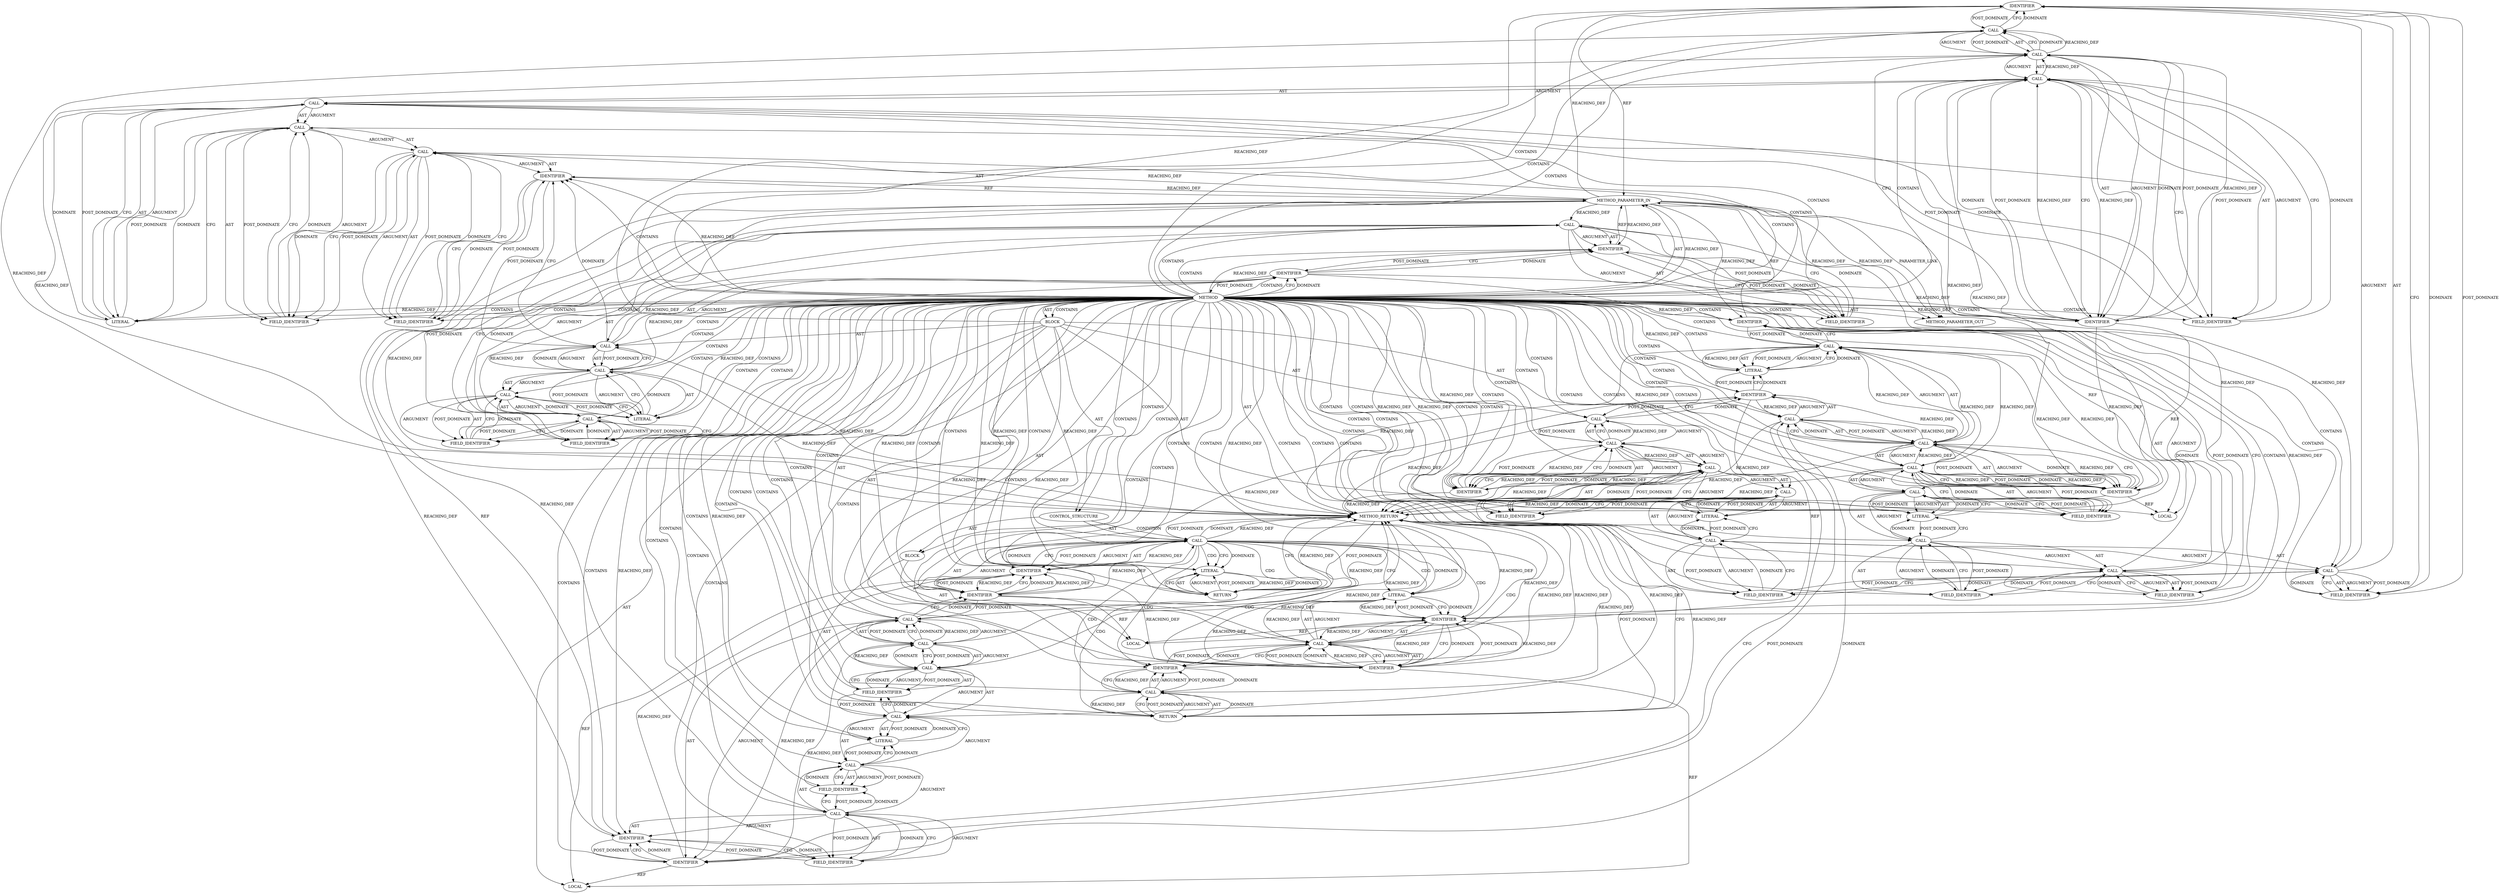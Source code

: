 digraph {
  2004 [label=IDENTIFIER ORDER=1 ARGUMENT_INDEX=1 CODE="con" COLUMN_NUMBER=10 LINE_NUMBER=632 TYPE_FULL_NAME="ceph_connection*" NAME="con"]
  2038 [label=CALL ORDER=1 ARGUMENT_INDEX=-1 CODE="crc != expected_crc" COLUMN_NUMBER=6 METHOD_FULL_NAME="<operator>.notEquals" LINE_NUMBER=636 TYPE_FULL_NAME="<empty>" DISPATCH_TYPE="STATIC_DISPATCH" SIGNATURE="" NAME="<operator>.notEquals"]
  2043 [label=LITERAL ORDER=1 ARGUMENT_INDEX=1 CODE="\"bad control crc, calculated %u, expected %u\\n\"" COLUMN_NUMBER=10 LINE_NUMBER=637 TYPE_FULL_NAME="char"]
  1971 [label=BLOCK ORDER=2 ARGUMENT_INDEX=-1 CODE="{
	int ctrl_len = con->v2.in_desc.fd_lens[0];
	u32 crc, expected_crc;

	WARN_ON(con->v2.in_kvecs[0].iov_len != ctrl_len);
	WARN_ON(con->v2.in_kvecs[1].iov_len != CEPH_CRC_LEN);

	crc = crc32c(-1, con->v2.in_kvecs[0].iov_base, ctrl_len);
	expected_crc = get_unaligned_le32(con->v2.in_kvecs[1].iov_base);
	if (crc != expected_crc) {
		pr_err(\"bad control crc, calculated %u, expected %u\\n\",
		       crc, expected_crc);
		return -EBADMSG;
	}

	return 0;
}" COLUMN_NUMBER=1 LINE_NUMBER=627 TYPE_FULL_NAME="void"]
  1989 [label=CALL ORDER=1 ARGUMENT_INDEX=1 CODE="con->v2.in_kvecs[0]" COLUMN_NUMBER=10 METHOD_FULL_NAME="<operator>.indirectIndexAccess" LINE_NUMBER=631 TYPE_FULL_NAME="<empty>" DISPATCH_TYPE="STATIC_DISPATCH" SIGNATURE="" NAME="<operator>.indirectIndexAccess"]
  2022 [label=LITERAL ORDER=2 ARGUMENT_INDEX=2 CODE="0" COLUMN_NUMBER=36 LINE_NUMBER=634 TYPE_FULL_NAME="int"]
  2014 [label=LITERAL ORDER=1 ARGUMENT_INDEX=1 CODE="1" COLUMN_NUMBER=16 LINE_NUMBER=634 TYPE_FULL_NAME="int"]
  2036 [label=FIELD_IDENTIFIER ORDER=2 ARGUMENT_INDEX=2 CODE="iov_base" COLUMN_NUMBER=36 LINE_NUMBER=635 CANONICAL_NAME="iov_base"]
  2007 [label=LITERAL ORDER=2 ARGUMENT_INDEX=2 CODE="1" COLUMN_NUMBER=27 LINE_NUMBER=632 TYPE_FULL_NAME="int"]
  1999 [label=CALL ORDER=1 ARGUMENT_INDEX=1 CODE="con->v2.in_kvecs[1].iov_len != CEPH_CRC_LEN" COLUMN_NUMBER=10 METHOD_FULL_NAME="<operator>.notEquals" LINE_NUMBER=632 TYPE_FULL_NAME="<empty>" DISPATCH_TYPE="STATIC_DISPATCH" SIGNATURE="" NAME="<operator>.notEquals"]
  2027 [label=CALL ORDER=2 ARGUMENT_INDEX=2 CODE="get_unaligned_le32(con->v2.in_kvecs[1].iov_base)" COLUMN_NUMBER=17 METHOD_FULL_NAME="get_unaligned_le32" LINE_NUMBER=635 TYPE_FULL_NAME="<empty>" DISPATCH_TYPE="STATIC_DISPATCH" SIGNATURE="" NAME="get_unaligned_le32"]
  2012 [label=CALL ORDER=2 ARGUMENT_INDEX=2 CODE="crc32c(-1, con->v2.in_kvecs[0].iov_base, ctrl_len)" COLUMN_NUMBER=8 METHOD_FULL_NAME="crc32c" LINE_NUMBER=634 TYPE_FULL_NAME="<empty>" DISPATCH_TYPE="STATIC_DISPATCH" SIGNATURE="" NAME="crc32c"]
  1969 [label=METHOD COLUMN_NUMBER=1 LINE_NUMBER=626 COLUMN_NUMBER_END=1 IS_EXTERNAL=false SIGNATURE="int verify_control_crc (ceph_connection*)" NAME="verify_control_crc" AST_PARENT_TYPE="TYPE_DECL" AST_PARENT_FULL_NAME="file_code_old-a282a2f-decode_preamble-525.c:<global>" ORDER=42 CODE="static int verify_control_crc(struct ceph_connection *con)
{
	int ctrl_len = con->v2.in_desc.fd_lens[0];
	u32 crc, expected_crc;

	WARN_ON(con->v2.in_kvecs[0].iov_len != ctrl_len);
	WARN_ON(con->v2.in_kvecs[1].iov_len != CEPH_CRC_LEN);

	crc = crc32c(-1, con->v2.in_kvecs[0].iov_base, ctrl_len);
	expected_crc = get_unaligned_le32(con->v2.in_kvecs[1].iov_base);
	if (crc != expected_crc) {
		pr_err(\"bad control crc, calculated %u, expected %u\\n\",
		       crc, expected_crc);
		return -EBADMSG;
	}

	return 0;
}" FULL_NAME="verify_control_crc" LINE_NUMBER_END=643 FILENAME="file_code_old-a282a2f-decode_preamble-525.c"]
  1991 [label=CALL ORDER=1 ARGUMENT_INDEX=1 CODE="con->v2" COLUMN_NUMBER=10 METHOD_FULL_NAME="<operator>.indirectFieldAccess" LINE_NUMBER=631 TYPE_FULL_NAME="<empty>" DISPATCH_TYPE="STATIC_DISPATCH" SIGNATURE="" NAME="<operator>.indirectFieldAccess"]
  2021 [label=FIELD_IDENTIFIER ORDER=2 ARGUMENT_INDEX=2 CODE="in_kvecs" COLUMN_NUMBER=19 LINE_NUMBER=634 CANONICAL_NAME="in_kvecs"]
  2011 [label=IDENTIFIER ORDER=1 ARGUMENT_INDEX=1 CODE="crc" COLUMN_NUMBER=2 LINE_NUMBER=634 TYPE_FULL_NAME="u32" NAME="crc"]
  1986 [label=CALL ORDER=5 ARGUMENT_INDEX=-1 CODE="WARN_ON(con->v2.in_kvecs[0].iov_len != ctrl_len)" COLUMN_NUMBER=2 METHOD_FULL_NAME="WARN_ON" LINE_NUMBER=631 TYPE_FULL_NAME="<empty>" DISPATCH_TYPE="STATIC_DISPATCH" SIGNATURE="" NAME="WARN_ON"]
  1978 [label=CALL ORDER=1 ARGUMENT_INDEX=1 CODE="con->v2" COLUMN_NUMBER=17 METHOD_FULL_NAME="<operator>.indirectFieldAccess" LINE_NUMBER=628 TYPE_FULL_NAME="<empty>" DISPATCH_TYPE="STATIC_DISPATCH" SIGNATURE="" NAME="<operator>.indirectFieldAccess"]
  1974 [label=IDENTIFIER ORDER=1 ARGUMENT_INDEX=1 CODE="ctrl_len" COLUMN_NUMBER=6 LINE_NUMBER=628 TYPE_FULL_NAME="int" NAME="ctrl_len"]
  2024 [label=IDENTIFIER ORDER=3 ARGUMENT_INDEX=3 CODE="ctrl_len" COLUMN_NUMBER=49 LINE_NUMBER=634 TYPE_FULL_NAME="int" NAME="ctrl_len"]
  2051 [label=METHOD_RETURN ORDER=3 CODE="RET" COLUMN_NUMBER=1 LINE_NUMBER=626 TYPE_FULL_NAME="int" EVALUATION_STRATEGY="BY_VALUE"]
  2039 [label=IDENTIFIER ORDER=1 ARGUMENT_INDEX=1 CODE="crc" COLUMN_NUMBER=6 LINE_NUMBER=636 TYPE_FULL_NAME="u32" NAME="crc"]
  1977 [label=CALL ORDER=1 ARGUMENT_INDEX=1 CODE="con->v2.in_desc" COLUMN_NUMBER=17 METHOD_FULL_NAME="<operator>.fieldAccess" LINE_NUMBER=628 TYPE_FULL_NAME="<empty>" DISPATCH_TYPE="STATIC_DISPATCH" SIGNATURE="" NAME="<operator>.fieldAccess"]
  1997 [label=IDENTIFIER ORDER=2 ARGUMENT_INDEX=2 CODE="ctrl_len" COLUMN_NUMBER=41 LINE_NUMBER=631 TYPE_FULL_NAME="int" NAME="ctrl_len"]
  2006 [label=FIELD_IDENTIFIER ORDER=2 ARGUMENT_INDEX=2 CODE="in_kvecs" COLUMN_NUMBER=10 LINE_NUMBER=632 CANONICAL_NAME="in_kvecs"]
  2044 [label=IDENTIFIER ORDER=2 ARGUMENT_INDEX=2 CODE="crc" COLUMN_NUMBER=10 LINE_NUMBER=638 TYPE_FULL_NAME="u32" NAME="crc"]
  2013 [label=CALL ORDER=1 ARGUMENT_INDEX=1 CODE="-1" COLUMN_NUMBER=15 METHOD_FULL_NAME="<operator>.minus" LINE_NUMBER=634 TYPE_FULL_NAME="<empty>" DISPATCH_TYPE="STATIC_DISPATCH" SIGNATURE="" NAME="<operator>.minus"]
  1975 [label=CALL ORDER=2 ARGUMENT_INDEX=2 CODE="con->v2.in_desc.fd_lens[0]" COLUMN_NUMBER=17 METHOD_FULL_NAME="<operator>.indirectIndexAccess" LINE_NUMBER=628 TYPE_FULL_NAME="<empty>" DISPATCH_TYPE="STATIC_DISPATCH" SIGNATURE="" NAME="<operator>.indirectIndexAccess"]
  2029 [label=CALL ORDER=1 ARGUMENT_INDEX=1 CODE="con->v2.in_kvecs[1]" COLUMN_NUMBER=36 METHOD_FULL_NAME="<operator>.indirectIndexAccess" LINE_NUMBER=635 TYPE_FULL_NAME="<empty>" DISPATCH_TYPE="STATIC_DISPATCH" SIGNATURE="" NAME="<operator>.indirectIndexAccess"]
  2050 [label=LITERAL ORDER=1 ARGUMENT_INDEX=-1 CODE="0" COLUMN_NUMBER=9 LINE_NUMBER=642 TYPE_FULL_NAME="int"]
  1988 [label=CALL ORDER=1 ARGUMENT_INDEX=1 CODE="con->v2.in_kvecs[0].iov_len" COLUMN_NUMBER=10 METHOD_FULL_NAME="<operator>.fieldAccess" LINE_NUMBER=631 TYPE_FULL_NAME="<empty>" DISPATCH_TYPE="STATIC_DISPATCH" SIGNATURE="" NAME="<operator>.fieldAccess"]
  1987 [label=CALL ORDER=1 ARGUMENT_INDEX=1 CODE="con->v2.in_kvecs[0].iov_len != ctrl_len" COLUMN_NUMBER=10 METHOD_FULL_NAME="<operator>.notEquals" LINE_NUMBER=631 TYPE_FULL_NAME="<empty>" DISPATCH_TYPE="STATIC_DISPATCH" SIGNATURE="" NAME="<operator>.notEquals"]
  1970 [label=METHOD_PARAMETER_IN ORDER=1 CODE="struct ceph_connection *con" IS_VARIADIC=false COLUMN_NUMBER=31 LINE_NUMBER=626 TYPE_FULL_NAME="ceph_connection*" EVALUATION_STRATEGY="BY_VALUE" INDEX=1 NAME="con"]
  1985 [label=LOCAL ORDER=4 CODE="u32 expected_crc" COLUMN_NUMBER=11 LINE_NUMBER=629 TYPE_FULL_NAME="u32" NAME="expected_crc"]
  2015 [label=CALL ORDER=2 ARGUMENT_INDEX=2 CODE="con->v2.in_kvecs[0].iov_base" COLUMN_NUMBER=19 METHOD_FULL_NAME="<operator>.fieldAccess" LINE_NUMBER=634 TYPE_FULL_NAME="<empty>" DISPATCH_TYPE="STATIC_DISPATCH" SIGNATURE="" NAME="<operator>.fieldAccess"]
  1972 [label=LOCAL ORDER=1 CODE="int ctrl_len" COLUMN_NUMBER=6 LINE_NUMBER=628 TYPE_FULL_NAME="int" NAME="ctrl_len"]
  1990 [label=CALL ORDER=1 ARGUMENT_INDEX=1 CODE="con->v2.in_kvecs" COLUMN_NUMBER=10 METHOD_FULL_NAME="<operator>.fieldAccess" LINE_NUMBER=631 TYPE_FULL_NAME="<empty>" DISPATCH_TYPE="STATIC_DISPATCH" SIGNATURE="" NAME="<operator>.fieldAccess"]
  2032 [label=IDENTIFIER ORDER=1 ARGUMENT_INDEX=1 CODE="con" COLUMN_NUMBER=36 LINE_NUMBER=635 TYPE_FULL_NAME="ceph_connection*" NAME="con"]
  2033 [label=FIELD_IDENTIFIER ORDER=2 ARGUMENT_INDEX=2 CODE="v2" COLUMN_NUMBER=36 LINE_NUMBER=635 CANONICAL_NAME="v2"]
  1996 [label=FIELD_IDENTIFIER ORDER=2 ARGUMENT_INDEX=2 CODE="iov_len" COLUMN_NUMBER=10 LINE_NUMBER=631 CANONICAL_NAME="iov_len"]
  2023 [label=FIELD_IDENTIFIER ORDER=2 ARGUMENT_INDEX=2 CODE="iov_base" COLUMN_NUMBER=19 LINE_NUMBER=634 CANONICAL_NAME="iov_base"]
  1983 [label=LITERAL ORDER=2 ARGUMENT_INDEX=2 CODE="0" COLUMN_NUMBER=41 LINE_NUMBER=628 TYPE_FULL_NAME="int"]
  1979 [label=IDENTIFIER ORDER=1 ARGUMENT_INDEX=1 CODE="con" COLUMN_NUMBER=17 LINE_NUMBER=628 TYPE_FULL_NAME="ceph_connection*" NAME="con"]
  2030 [label=CALL ORDER=1 ARGUMENT_INDEX=1 CODE="con->v2.in_kvecs" COLUMN_NUMBER=36 METHOD_FULL_NAME="<operator>.fieldAccess" LINE_NUMBER=635 TYPE_FULL_NAME="<empty>" DISPATCH_TYPE="STATIC_DISPATCH" SIGNATURE="" NAME="<operator>.fieldAccess"]
  13065 [label=METHOD_PARAMETER_OUT ORDER=1 CODE="struct ceph_connection *con" IS_VARIADIC=false COLUMN_NUMBER=31 LINE_NUMBER=626 TYPE_FULL_NAME="ceph_connection*" EVALUATION_STRATEGY="BY_VALUE" INDEX=1 NAME="con"]
  2025 [label=CALL ORDER=8 ARGUMENT_INDEX=-1 CODE="expected_crc = get_unaligned_le32(con->v2.in_kvecs[1].iov_base)" COLUMN_NUMBER=2 METHOD_FULL_NAME="<operator>.assignment" LINE_NUMBER=635 TYPE_FULL_NAME="<empty>" DISPATCH_TYPE="STATIC_DISPATCH" SIGNATURE="" NAME="<operator>.assignment"]
  1982 [label=FIELD_IDENTIFIER ORDER=2 ARGUMENT_INDEX=2 CODE="fd_lens" COLUMN_NUMBER=17 LINE_NUMBER=628 CANONICAL_NAME="fd_lens"]
  1980 [label=FIELD_IDENTIFIER ORDER=2 ARGUMENT_INDEX=2 CODE="v2" COLUMN_NUMBER=17 LINE_NUMBER=628 CANONICAL_NAME="v2"]
  1998 [label=CALL ORDER=6 ARGUMENT_INDEX=-1 CODE="WARN_ON(con->v2.in_kvecs[1].iov_len != CEPH_CRC_LEN)" COLUMN_NUMBER=2 METHOD_FULL_NAME="WARN_ON" LINE_NUMBER=632 TYPE_FULL_NAME="<empty>" DISPATCH_TYPE="STATIC_DISPATCH" SIGNATURE="" NAME="WARN_ON"]
  1992 [label=IDENTIFIER ORDER=1 ARGUMENT_INDEX=1 CODE="con" COLUMN_NUMBER=10 LINE_NUMBER=631 TYPE_FULL_NAME="ceph_connection*" NAME="con"]
  2016 [label=CALL ORDER=1 ARGUMENT_INDEX=1 CODE="con->v2.in_kvecs[0]" COLUMN_NUMBER=19 METHOD_FULL_NAME="<operator>.indirectIndexAccess" LINE_NUMBER=634 TYPE_FULL_NAME="<empty>" DISPATCH_TYPE="STATIC_DISPATCH" SIGNATURE="" NAME="<operator>.indirectIndexAccess"]
  2047 [label=CALL ORDER=1 ARGUMENT_INDEX=-1 CODE="-EBADMSG" COLUMN_NUMBER=10 METHOD_FULL_NAME="<operator>.minus" LINE_NUMBER=639 TYPE_FULL_NAME="<empty>" DISPATCH_TYPE="STATIC_DISPATCH" SIGNATURE="" NAME="<operator>.minus"]
  1984 [label=LOCAL ORDER=3 CODE="u32 crc" COLUMN_NUMBER=6 LINE_NUMBER=629 TYPE_FULL_NAME="u32" NAME="crc"]
  2002 [label=CALL ORDER=1 ARGUMENT_INDEX=1 CODE="con->v2.in_kvecs" COLUMN_NUMBER=10 METHOD_FULL_NAME="<operator>.fieldAccess" LINE_NUMBER=632 TYPE_FULL_NAME="<empty>" DISPATCH_TYPE="STATIC_DISPATCH" SIGNATURE="" NAME="<operator>.fieldAccess"]
  2046 [label=RETURN ORDER=2 ARGUMENT_INDEX=-1 CODE="return -EBADMSG;" COLUMN_NUMBER=3 LINE_NUMBER=639]
  2048 [label=IDENTIFIER ORDER=1 ARGUMENT_INDEX=1 CODE="EBADMSG" COLUMN_NUMBER=11 LINE_NUMBER=639 TYPE_FULL_NAME="ANY" NAME="EBADMSG"]
  2045 [label=IDENTIFIER ORDER=3 ARGUMENT_INDEX=3 CODE="expected_crc" COLUMN_NUMBER=15 LINE_NUMBER=638 TYPE_FULL_NAME="u32" NAME="expected_crc"]
  2020 [label=FIELD_IDENTIFIER ORDER=2 ARGUMENT_INDEX=2 CODE="v2" COLUMN_NUMBER=19 LINE_NUMBER=634 CANONICAL_NAME="v2"]
  1976 [label=CALL ORDER=1 ARGUMENT_INDEX=1 CODE="con->v2.in_desc.fd_lens" COLUMN_NUMBER=17 METHOD_FULL_NAME="<operator>.fieldAccess" LINE_NUMBER=628 TYPE_FULL_NAME="<empty>" DISPATCH_TYPE="STATIC_DISPATCH" SIGNATURE="" NAME="<operator>.fieldAccess"]
  2035 [label=LITERAL ORDER=2 ARGUMENT_INDEX=2 CODE="1" COLUMN_NUMBER=53 LINE_NUMBER=635 TYPE_FULL_NAME="int"]
  2008 [label=FIELD_IDENTIFIER ORDER=2 ARGUMENT_INDEX=2 CODE="iov_len" COLUMN_NUMBER=10 LINE_NUMBER=632 CANONICAL_NAME="iov_len"]
  2026 [label=IDENTIFIER ORDER=1 ARGUMENT_INDEX=1 CODE="expected_crc" COLUMN_NUMBER=2 LINE_NUMBER=635 TYPE_FULL_NAME="u32" NAME="expected_crc"]
  2018 [label=CALL ORDER=1 ARGUMENT_INDEX=1 CODE="con->v2" COLUMN_NUMBER=19 METHOD_FULL_NAME="<operator>.indirectFieldAccess" LINE_NUMBER=634 TYPE_FULL_NAME="<empty>" DISPATCH_TYPE="STATIC_DISPATCH" SIGNATURE="" NAME="<operator>.indirectFieldAccess"]
  2031 [label=CALL ORDER=1 ARGUMENT_INDEX=1 CODE="con->v2" COLUMN_NUMBER=36 METHOD_FULL_NAME="<operator>.indirectFieldAccess" LINE_NUMBER=635 TYPE_FULL_NAME="<empty>" DISPATCH_TYPE="STATIC_DISPATCH" SIGNATURE="" NAME="<operator>.indirectFieldAccess"]
  1981 [label=FIELD_IDENTIFIER ORDER=2 ARGUMENT_INDEX=2 CODE="in_desc" COLUMN_NUMBER=17 LINE_NUMBER=628 CANONICAL_NAME="in_desc"]
  2037 [label=CONTROL_STRUCTURE CONTROL_STRUCTURE_TYPE="IF" ORDER=9 PARSER_TYPE_NAME="CASTIfStatement" ARGUMENT_INDEX=-1 CODE="if (crc != expected_crc)" COLUMN_NUMBER=2 LINE_NUMBER=636]
  2034 [label=FIELD_IDENTIFIER ORDER=2 ARGUMENT_INDEX=2 CODE="in_kvecs" COLUMN_NUMBER=36 LINE_NUMBER=635 CANONICAL_NAME="in_kvecs"]
  1994 [label=FIELD_IDENTIFIER ORDER=2 ARGUMENT_INDEX=2 CODE="in_kvecs" COLUMN_NUMBER=10 LINE_NUMBER=631 CANONICAL_NAME="in_kvecs"]
  1995 [label=LITERAL ORDER=2 ARGUMENT_INDEX=2 CODE="0" COLUMN_NUMBER=27 LINE_NUMBER=631 TYPE_FULL_NAME="int"]
  2009 [label=IDENTIFIER ORDER=2 ARGUMENT_INDEX=2 CODE="CEPH_CRC_LEN" COLUMN_NUMBER=41 LINE_NUMBER=632 TYPE_FULL_NAME="ANY" NAME="CEPH_CRC_LEN"]
  2049 [label=RETURN ORDER=10 ARGUMENT_INDEX=-1 CODE="return 0;" COLUMN_NUMBER=2 LINE_NUMBER=642]
  2017 [label=CALL ORDER=1 ARGUMENT_INDEX=1 CODE="con->v2.in_kvecs" COLUMN_NUMBER=19 METHOD_FULL_NAME="<operator>.fieldAccess" LINE_NUMBER=634 TYPE_FULL_NAME="<empty>" DISPATCH_TYPE="STATIC_DISPATCH" SIGNATURE="" NAME="<operator>.fieldAccess"]
  2003 [label=CALL ORDER=1 ARGUMENT_INDEX=1 CODE="con->v2" COLUMN_NUMBER=10 METHOD_FULL_NAME="<operator>.indirectFieldAccess" LINE_NUMBER=632 TYPE_FULL_NAME="<empty>" DISPATCH_TYPE="STATIC_DISPATCH" SIGNATURE="" NAME="<operator>.indirectFieldAccess"]
  2042 [label=CALL ORDER=1 ARGUMENT_INDEX=-1 CODE="pr_err(\"bad control crc, calculated %u, expected %u\\n\",
		       crc, expected_crc)" COLUMN_NUMBER=3 METHOD_FULL_NAME="pr_err" LINE_NUMBER=637 TYPE_FULL_NAME="<empty>" DISPATCH_TYPE="STATIC_DISPATCH" SIGNATURE="" NAME="pr_err"]
  2005 [label=FIELD_IDENTIFIER ORDER=2 ARGUMENT_INDEX=2 CODE="v2" COLUMN_NUMBER=10 LINE_NUMBER=632 CANONICAL_NAME="v2"]
  2019 [label=IDENTIFIER ORDER=1 ARGUMENT_INDEX=1 CODE="con" COLUMN_NUMBER=19 LINE_NUMBER=634 TYPE_FULL_NAME="ceph_connection*" NAME="con"]
  2040 [label=IDENTIFIER ORDER=2 ARGUMENT_INDEX=2 CODE="expected_crc" COLUMN_NUMBER=13 LINE_NUMBER=636 TYPE_FULL_NAME="u32" NAME="expected_crc"]
  2000 [label=CALL ORDER=1 ARGUMENT_INDEX=1 CODE="con->v2.in_kvecs[1].iov_len" COLUMN_NUMBER=10 METHOD_FULL_NAME="<operator>.fieldAccess" LINE_NUMBER=632 TYPE_FULL_NAME="<empty>" DISPATCH_TYPE="STATIC_DISPATCH" SIGNATURE="" NAME="<operator>.fieldAccess"]
  1973 [label=CALL ORDER=2 ARGUMENT_INDEX=-1 CODE="ctrl_len = con->v2.in_desc.fd_lens[0]" COLUMN_NUMBER=6 METHOD_FULL_NAME="<operator>.assignment" LINE_NUMBER=628 TYPE_FULL_NAME="<empty>" DISPATCH_TYPE="STATIC_DISPATCH" SIGNATURE="" NAME="<operator>.assignment"]
  2010 [label=CALL ORDER=7 ARGUMENT_INDEX=-1 CODE="crc = crc32c(-1, con->v2.in_kvecs[0].iov_base, ctrl_len)" COLUMN_NUMBER=2 METHOD_FULL_NAME="<operator>.assignment" LINE_NUMBER=634 TYPE_FULL_NAME="<empty>" DISPATCH_TYPE="STATIC_DISPATCH" SIGNATURE="" NAME="<operator>.assignment"]
  2001 [label=CALL ORDER=1 ARGUMENT_INDEX=1 CODE="con->v2.in_kvecs[1]" COLUMN_NUMBER=10 METHOD_FULL_NAME="<operator>.indirectIndexAccess" LINE_NUMBER=632 TYPE_FULL_NAME="<empty>" DISPATCH_TYPE="STATIC_DISPATCH" SIGNATURE="" NAME="<operator>.indirectIndexAccess"]
  2041 [label=BLOCK ORDER=2 ARGUMENT_INDEX=-1 CODE="{
		pr_err(\"bad control crc, calculated %u, expected %u\\n\",
		       crc, expected_crc);
		return -EBADMSG;
	}" COLUMN_NUMBER=27 LINE_NUMBER=636 TYPE_FULL_NAME="void"]
  2028 [label=CALL ORDER=1 ARGUMENT_INDEX=1 CODE="con->v2.in_kvecs[1].iov_base" COLUMN_NUMBER=36 METHOD_FULL_NAME="<operator>.fieldAccess" LINE_NUMBER=635 TYPE_FULL_NAME="<empty>" DISPATCH_TYPE="STATIC_DISPATCH" SIGNATURE="" NAME="<operator>.fieldAccess"]
  1993 [label=FIELD_IDENTIFIER ORDER=2 ARGUMENT_INDEX=2 CODE="v2" COLUMN_NUMBER=10 LINE_NUMBER=631 CANONICAL_NAME="v2"]
  1975 -> 1976 [label=ARGUMENT ]
  1981 -> 1977 [label=CFG ]
  2040 -> 2038 [label=REACHING_DEF VARIABLE="expected_crc"]
  2009 -> 2000 [label=REACHING_DEF VARIABLE="CEPH_CRC_LEN"]
  1986 -> 1987 [label=ARGUMENT ]
  2047 -> 2048 [label=AST ]
  2040 -> 2038 [label=DOMINATE ]
  1994 -> 1991 [label=POST_DOMINATE ]
  1969 -> 2026 [label=CONTAINS ]
  2017 -> 2022 [label=CFG ]
  1969 -> 1971 [label=CONTAINS ]
  2005 -> 2004 [label=POST_DOMINATE ]
  1990 -> 1994 [label=ARGUMENT ]
  1998 -> 2011 [label=CFG ]
  1975 -> 1983 [label=AST ]
  1973 -> 1975 [label=POST_DOMINATE ]
  1988 -> 2051 [label=REACHING_DEF VARIABLE="con->v2.in_kvecs[0].iov_len"]
  2050 -> 2049 [label=REACHING_DEF VARIABLE="0"]
  2010 -> 2051 [label=REACHING_DEF VARIABLE="crc = crc32c(-1, con->v2.in_kvecs[0].iov_base, ctrl_len)"]
  1975 -> 1973 [label=CFG ]
  2000 -> 2009 [label=CFG ]
  1969 -> 1973 [label=CONTAINS ]
  2017 -> 2021 [label=POST_DOMINATE ]
  2033 -> 2031 [label=DOMINATE ]
  2026 -> 2025 [label=REACHING_DEF VARIABLE="expected_crc"]
  1969 -> 2019 [label=REACHING_DEF VARIABLE=""]
  1969 -> 1980 [label=CONTAINS ]
  1979 -> 1980 [label=DOMINATE ]
  1969 -> 1977 [label=CONTAINS ]
  2046 -> 2051 [label=CFG ]
  2004 -> 2005 [label=CFG ]
  1969 -> 2035 [label=REACHING_DEF VARIABLE=""]
  1973 -> 1992 [label=CFG ]
  2028 -> 2036 [label=ARGUMENT ]
  2030 -> 2034 [label=AST ]
  2017 -> 2018 [label=ARGUMENT ]
  1969 -> 2040 [label=REACHING_DEF VARIABLE=""]
  2015 -> 2013 [label=REACHING_DEF VARIABLE="con->v2.in_kvecs[0].iov_base"]
  1974 -> 1979 [label=CFG ]
  1983 -> 1976 [label=POST_DOMINATE ]
  2003 -> 2005 [label=AST ]
  2048 -> 2042 [label=POST_DOMINATE ]
  2040 -> 2038 [label=CFG ]
  2042 -> 2043 [label=AST ]
  1998 -> 1999 [label=ARGUMENT ]
  2031 -> 2033 [label=ARGUMENT ]
  2042 -> 2048 [label=DOMINATE ]
  1975 -> 1983 [label=POST_DOMINATE ]
  2019 -> 2020 [label=CFG ]
  2049 -> 2050 [label=AST ]
  1997 -> 1987 [label=REACHING_DEF VARIABLE="ctrl_len"]
  2026 -> 2032 [label=CFG ]
  2043 -> 2042 [label=REACHING_DEF VARIABLE="\"bad control crc, calculated %u, expected %u\\n\""]
  1992 -> 1993 [label=DOMINATE ]
  2048 -> 2047 [label=REACHING_DEF VARIABLE="EBADMSG"]
  1989 -> 1995 [label=AST ]
  1975 -> 2051 [label=REACHING_DEF VARIABLE="con->v2.in_desc.fd_lens[0]"]
  1987 -> 1988 [label=ARGUMENT ]
  1980 -> 1978 [label=CFG ]
  2016 -> 2023 [label=CFG ]
  2027 -> 2025 [label=CFG ]
  2046 -> 2047 [label=POST_DOMINATE ]
  1977 -> 1981 [label=AST ]
  1969 -> 1991 [label=CONTAINS ]
  2028 -> 2027 [label=REACHING_DEF VARIABLE="con->v2.in_kvecs[1].iov_base"]
  1991 -> 1992 [label=ARGUMENT ]
  2035 -> 2029 [label=DOMINATE ]
  2012 -> 2010 [label=REACHING_DEF VARIABLE="crc32c(-1, con->v2.in_kvecs[0].iov_base, ctrl_len)"]
  2013 -> 2014 [label=AST ]
  1969 -> 2004 [label=REACHING_DEF VARIABLE=""]
  2008 -> 2001 [label=POST_DOMINATE ]
  2025 -> 2039 [label=CFG ]
  2001 -> 2007 [label=ARGUMENT ]
  1977 -> 1981 [label=ARGUMENT ]
  1969 -> 2042 [label=CONTAINS ]
  2045 -> 2044 [label=POST_DOMINATE ]
  1988 -> 1997 [label=DOMINATE ]
  2004 -> 1970 [label=REF ]
  2035 -> 2029 [label=CFG ]
  1978 -> 1980 [label=ARGUMENT ]
  2038 -> 2050 [label=CDG ]
  2044 -> 1984 [label=REF ]
  1988 -> 1989 [label=AST ]
  1989 -> 1990 [label=ARGUMENT ]
  1996 -> 1989 [label=POST_DOMINATE ]
  1999 -> 1998 [label=CFG ]
  1973 -> 1974 [label=AST ]
  2002 -> 2003 [label=AST ]
  2015 -> 2024 [label=CFG ]
  1997 -> 1988 [label=POST_DOMINATE ]
  1973 -> 1975 [label=ARGUMENT ]
  2045 -> 2044 [label=REACHING_DEF VARIABLE="expected_crc"]
  2005 -> 2003 [label=DOMINATE ]
  2001 -> 2007 [label=POST_DOMINATE ]
  1986 -> 1987 [label=POST_DOMINATE ]
  2006 -> 2003 [label=POST_DOMINATE ]
  2015 -> 2023 [label=AST ]
  2017 -> 2022 [label=DOMINATE ]
  1969 -> 2014 [label=CONTAINS ]
  2034 -> 2030 [label=DOMINATE ]
  1969 -> 2027 [label=CONTAINS ]
  1990 -> 1994 [label=AST ]
  2023 -> 2015 [label=CFG ]
  1991 -> 1993 [label=ARGUMENT ]
  1986 -> 1987 [label=AST ]
  2013 -> 2051 [label=REACHING_DEF VARIABLE="-1"]
  2047 -> 2046 [label=DOMINATE ]
  2048 -> 2047 [label=DOMINATE ]
  1979 -> 1980 [label=CFG ]
  2016 -> 2022 [label=POST_DOMINATE ]
  2046 -> 2047 [label=ARGUMENT ]
  1971 -> 1984 [label=AST ]
  1969 -> 2049 [label=REACHING_DEF VARIABLE=""]
  1995 -> 1990 [label=POST_DOMINATE ]
  2009 -> 2000 [label=POST_DOMINATE ]
  2011 -> 2014 [label=CFG ]
  2030 -> 2034 [label=ARGUMENT ]
  1989 -> 1990 [label=AST ]
  1969 -> 2023 [label=CONTAINS ]
  2002 -> 2007 [label=CFG ]
  2024 -> 2012 [label=DOMINATE ]
  2042 -> 2044 [label=ARGUMENT ]
  2003 -> 2006 [label=CFG ]
  2014 -> 2013 [label=CFG ]
  1969 -> 2021 [label=CONTAINS ]
  1969 -> 2020 [label=CONTAINS ]
  1969 -> 2022 [label=REACHING_DEF VARIABLE=""]
  2015 -> 2024 [label=DOMINATE ]
  2010 -> 2012 [label=ARGUMENT ]
  2045 -> 2042 [label=DOMINATE ]
  2027 -> 2051 [label=REACHING_DEF VARIABLE="get_unaligned_le32(con->v2.in_kvecs[1].iov_base)"]
  2038 -> 2039 [label=AST ]
  2004 -> 1986 [label=POST_DOMINATE ]
  2010 -> 2011 [label=ARGUMENT ]
  2035 -> 2030 [label=POST_DOMINATE ]
  2012 -> 2010 [label=CFG ]
  1969 -> 2032 [label=CONTAINS ]
  1996 -> 1988 [label=CFG ]
  2015 -> 2023 [label=ARGUMENT ]
  1982 -> 1977 [label=POST_DOMINATE ]
  2008 -> 2000 [label=DOMINATE ]
  2005 -> 2003 [label=CFG ]
  2045 -> 1985 [label=REF ]
  2030 -> 2031 [label=ARGUMENT ]
  1987 -> 2051 [label=REACHING_DEF VARIABLE="con->v2.in_kvecs[0].iov_len != ctrl_len"]
  2050 -> 2049 [label=DOMINATE ]
  2016 -> 2022 [label=ARGUMENT ]
  2012 -> 2024 [label=POST_DOMINATE ]
  2023 -> 2016 [label=POST_DOMINATE ]
  2030 -> 2035 [label=CFG ]
  1969 -> 2044 [label=CONTAINS ]
  1988 -> 1997 [label=CFG ]
  1969 -> 2049 [label=CONTAINS ]
  2001 -> 2008 [label=CFG ]
  2028 -> 2027 [label=DOMINATE ]
  2029 -> 2035 [label=ARGUMENT ]
  2017 -> 2018 [label=AST ]
  2011 -> 2010 [label=REACHING_DEF VARIABLE="crc"]
  1969 -> 1995 [label=CONTAINS ]
  1976 -> 1982 [label=AST ]
  1969 -> 2030 [label=CONTAINS ]
  2031 -> 2032 [label=AST ]
  1969 -> 1995 [label=REACHING_DEF VARIABLE=""]
  2049 -> 2050 [label=ARGUMENT ]
  2038 -> 2049 [label=CDG ]
  1999 -> 1998 [label=DOMINATE ]
  1987 -> 1997 [label=POST_DOMINATE ]
  1969 -> 2033 [label=CONTAINS ]
  1988 -> 1997 [label=REACHING_DEF VARIABLE="con->v2.in_kvecs[0].iov_len"]
  1969 -> 2036 [label=CONTAINS ]
  2010 -> 2026 [label=CFG ]
  1969 -> 1988 [label=CONTAINS ]
  1986 -> 2051 [label=REACHING_DEF VARIABLE="WARN_ON(con->v2.in_kvecs[0].iov_len != ctrl_len)"]
  1973 -> 1992 [label=DOMINATE ]
  1970 -> 13065 [label=PARAMETER_LINK ]
  1991 -> 1993 [label=AST ]
  2048 -> 2047 [label=CFG ]
  1999 -> 1998 [label=REACHING_DEF VARIABLE="con->v2.in_kvecs[1].iov_len != CEPH_CRC_LEN"]
  2009 -> 2051 [label=REACHING_DEF VARIABLE="CEPH_CRC_LEN"]
  1969 -> 1974 [label=CONTAINS ]
  1969 -> 1979 [label=CONTAINS ]
  1987 -> 1986 [label=CFG ]
  2042 -> 2051 [label=REACHING_DEF VARIABLE="pr_err(\"bad control crc, calculated %u, expected %u\\n\",
		       crc, expected_crc)"]
  1971 -> 1985 [label=AST ]
  2038 -> 2043 [label=CFG ]
  2003 -> 2006 [label=DOMINATE ]
  2012 -> 2051 [label=REACHING_DEF VARIABLE="crc32c(-1, con->v2.in_kvecs[0].iov_base, ctrl_len)"]
  1990 -> 1995 [label=DOMINATE ]
  1970 -> 2051 [label=REACHING_DEF VARIABLE="con"]
  1974 -> 1979 [label=DOMINATE ]
  1977 -> 1981 [label=POST_DOMINATE ]
  2044 -> 2045 [label=REACHING_DEF VARIABLE="crc"]
  2007 -> 2001 [label=CFG ]
  2006 -> 2002 [label=DOMINATE ]
  1975 -> 1983 [label=ARGUMENT ]
  1969 -> 2016 [label=CONTAINS ]
  1970 -> 2018 [label=REACHING_DEF VARIABLE="con"]
  2047 -> 2051 [label=REACHING_DEF VARIABLE="-EBADMSG"]
  2013 -> 2019 [label=DOMINATE ]
  2039 -> 2038 [label=REACHING_DEF VARIABLE="crc"]
  2011 -> 2039 [label=REACHING_DEF VARIABLE="crc"]
  1969 -> 2014 [label=REACHING_DEF VARIABLE=""]
  2018 -> 2021 [label=DOMINATE ]
  2033 -> 2031 [label=CFG ]
  2022 -> 2016 [label=DOMINATE ]
  1978 -> 1979 [label=ARGUMENT ]
  1970 -> 1978 [label=REACHING_DEF VARIABLE="con"]
  1969 -> 2002 [label=CONTAINS ]
  1988 -> 1996 [label=POST_DOMINATE ]
  2032 -> 2033 [label=CFG ]
  1969 -> 2011 [label=CONTAINS ]
  2021 -> 2017 [label=DOMINATE ]
  1996 -> 1988 [label=DOMINATE ]
  2002 -> 2007 [label=DOMINATE ]
  1994 -> 1990 [label=CFG ]
  2026 -> 2032 [label=DOMINATE ]
  2039 -> 1984 [label=REF ]
  2015 -> 2024 [label=REACHING_DEF VARIABLE="con->v2.in_kvecs[0].iov_base"]
  2016 -> 2023 [label=DOMINATE ]
  2027 -> 2025 [label=DOMINATE ]
  1969 -> 2051 [label=AST ]
  2044 -> 2043 [label=POST_DOMINATE ]
  2000 -> 2029 [label=REACHING_DEF VARIABLE="con->v2.in_kvecs[1].iov_len"]
  2026 -> 2010 [label=POST_DOMINATE ]
  2037 -> 2038 [label=CONDITION ]
  2044 -> 2042 [label=REACHING_DEF VARIABLE="crc"]
  2010 -> 2012 [label=AST ]
  2046 -> 2051 [label=REACHING_DEF VARIABLE="<RET>"]
  1981 -> 1978 [label=POST_DOMINATE ]
  1979 -> 1970 [label=REF ]
  1969 -> 2015 [label=CONTAINS ]
  2012 -> 2015 [label=AST ]
  2000 -> 2001 [label=ARGUMENT ]
  2000 -> 2008 [label=ARGUMENT ]
  2013 -> 2012 [label=REACHING_DEF VARIABLE="-1"]
  2032 -> 1970 [label=REF ]
  2021 -> 2017 [label=CFG ]
  2027 -> 2028 [label=POST_DOMINATE ]
  1969 -> 2013 [label=CONTAINS ]
  1969 -> 1983 [label=REACHING_DEF VARIABLE=""]
  2038 -> 2050 [label=CFG ]
  1976 -> 1982 [label=ARGUMENT ]
  1969 -> 1992 [label=CONTAINS ]
  1969 -> 2035 [label=CONTAINS ]
  1969 -> 2019 [label=CONTAINS ]
  1976 -> 1983 [label=DOMINATE ]
  2024 -> 2012 [label=REACHING_DEF VARIABLE="ctrl_len"]
  2038 -> 2051 [label=DOMINATE ]
  2015 -> 2016 [label=ARGUMENT ]
  2015 -> 2016 [label=AST ]
  2043 -> 2044 [label=CFG ]
  1999 -> 2000 [label=AST ]
  1993 -> 1992 [label=POST_DOMINATE ]
  1969 -> 1975 [label=CONTAINS ]
  2001 -> 2002 [label=AST ]
  2024 -> 2013 [label=REACHING_DEF VARIABLE="ctrl_len"]
  1999 -> 2009 [label=ARGUMENT ]
  2039 -> 2040 [label=CFG ]
  1990 -> 1991 [label=AST ]
  1969 -> 2006 [label=CONTAINS ]
  2038 -> 2051 [label=REACHING_DEF VARIABLE="crc != expected_crc"]
  1969 -> 2010 [label=CONTAINS ]
  1969 -> 1986 [label=CONTAINS ]
  2030 -> 2035 [label=DOMINATE ]
  1971 -> 2010 [label=AST ]
  2036 -> 2029 [label=POST_DOMINATE ]
  2009 -> 1999 [label=REACHING_DEF VARIABLE="CEPH_CRC_LEN"]
  2012 -> 2015 [label=ARGUMENT ]
  1969 -> 2050 [label=CONTAINS ]
  1970 -> 1992 [label=REACHING_DEF VARIABLE="con"]
  2018 -> 2020 [label=ARGUMENT ]
  2049 -> 2051 [label=CFG ]
  2042 -> 2043 [label=ARGUMENT ]
  1969 -> 1976 [label=CONTAINS ]
  1969 -> 1992 [label=REACHING_DEF VARIABLE=""]
  2002 -> 2003 [label=ARGUMENT ]
  2038 -> 2039 [label=ARGUMENT ]
  1980 -> 1979 [label=POST_DOMINATE ]
  2012 -> 2013 [label=ARGUMENT ]
  1976 -> 1977 [label=AST ]
  2000 -> 2051 [label=REACHING_DEF VARIABLE="con->v2.in_kvecs[1].iov_len"]
  1969 -> 2048 [label=REACHING_DEF VARIABLE=""]
  1969 -> 1971 [label=AST ]
  2038 -> 2045 [label=CDG ]
  2028 -> 2029 [label=ARGUMENT ]
  2047 -> 2048 [label=ARGUMENT ]
  1988 -> 1996 [label=AST ]
  2039 -> 2044 [label=REACHING_DEF VARIABLE="crc"]
  2046 -> 2047 [label=AST ]
  1971 -> 1973 [label=AST ]
  2050 -> 2049 [label=CFG ]
  2039 -> 2040 [label=DOMINATE ]
  1991 -> 1994 [label=DOMINATE ]
  2003 -> 2005 [label=ARGUMENT ]
  1975 -> 1974 [label=REACHING_DEF VARIABLE="con->v2.in_desc.fd_lens[0]"]
  1969 -> 2007 [label=REACHING_DEF VARIABLE=""]
  1995 -> 1989 [label=CFG ]
  1991 -> 1993 [label=POST_DOMINATE ]
  2029 -> 2036 [label=CFG ]
  1997 -> 1987 [label=CFG ]
  1978 -> 1980 [label=AST ]
  1997 -> 1972 [label=REF ]
  2013 -> 2019 [label=CFG ]
  1970 -> 2003 [label=REACHING_DEF VARIABLE="con"]
  1993 -> 1991 [label=DOMINATE ]
  2039 -> 2040 [label=REACHING_DEF VARIABLE="crc"]
  1974 -> 1972 [label=REF ]
  2004 -> 2005 [label=DOMINATE ]
  1978 -> 1981 [label=CFG ]
  1969 -> 2032 [label=REACHING_DEF VARIABLE=""]
  1969 -> 2003 [label=CONTAINS ]
  2045 -> 2051 [label=REACHING_DEF VARIABLE="expected_crc"]
  2029 -> 2030 [label=ARGUMENT ]
  2000 -> 2009 [label=DOMINATE ]
  1997 -> 1988 [label=REACHING_DEF VARIABLE="ctrl_len"]
  1976 -> 1977 [label=ARGUMENT ]
  1970 -> 2032 [label=REACHING_DEF VARIABLE="con"]
  2043 -> 2044 [label=DOMINATE ]
  2038 -> 2040 [label=POST_DOMINATE ]
  1969 -> 2031 [label=CONTAINS ]
  2040 -> 2039 [label=POST_DOMINATE ]
  2011 -> 2014 [label=DOMINATE ]
  2042 -> 2048 [label=CFG ]
  2013 -> 2014 [label=POST_DOMINATE ]
  1987 -> 1986 [label=DOMINATE ]
  2031 -> 2034 [label=DOMINATE ]
  1969 -> 2047 [label=CONTAINS ]
  1976 -> 1983 [label=CFG ]
  2030 -> 2034 [label=POST_DOMINATE ]
  2001 -> 2002 [label=ARGUMENT ]
  1969 -> 1970 [label=AST ]
  2025 -> 2026 [label=AST ]
  1998 -> 1999 [label=POST_DOMINATE ]
  1969 -> 2017 [label=CONTAINS ]
  1969 -> 2024 [label=REACHING_DEF VARIABLE=""]
  1978 -> 1980 [label=POST_DOMINATE ]
  2027 -> 2026 [label=REACHING_DEF VARIABLE="get_unaligned_le32(con->v2.in_kvecs[1].iov_base)"]
  2025 -> 2039 [label=DOMINATE ]
  1971 -> 1972 [label=AST ]
  2019 -> 1970 [label=REF ]
  2047 -> 2046 [label=REACHING_DEF VARIABLE="-EBADMSG"]
  2038 -> 2047 [label=CDG ]
  1993 -> 1991 [label=CFG ]
  2042 -> 2045 [label=ARGUMENT ]
  2019 -> 2020 [label=DOMINATE ]
  1990 -> 1995 [label=CFG ]
  1969 -> 2045 [label=REACHING_DEF VARIABLE=""]
  1969 -> 2012 [label=CONTAINS ]
  1969 -> 2043 [label=CONTAINS ]
  2010 -> 2026 [label=DOMINATE ]
  1976 -> 1982 [label=POST_DOMINATE ]
  1988 -> 2016 [label=REACHING_DEF VARIABLE="con->v2.in_kvecs[0].iov_len"]
  1975 -> 1973 [label=REACHING_DEF VARIABLE="con->v2.in_desc.fd_lens[0]"]
  1988 -> 1987 [label=REACHING_DEF VARIABLE="con->v2.in_kvecs[0].iov_len"]
  2041 -> 2042 [label=AST ]
  2042 -> 2044 [label=AST ]
  1969 -> 1983 [label=CONTAINS ]
  2036 -> 2028 [label=CFG ]
  2037 -> 2041 [label=AST ]
  2018 -> 2020 [label=AST ]
  2011 -> 1998 [label=POST_DOMINATE ]
  2012 -> 2011 [label=REACHING_DEF VARIABLE="crc32c(-1, con->v2.in_kvecs[0].iov_base, ctrl_len)"]
  1969 -> 1996 [label=CONTAINS ]
  1986 -> 2004 [label=CFG ]
  2038 -> 2044 [label=CDG ]
  1978 -> 1979 [label=AST ]
  1969 -> 1974 [label=CFG ]
  2027 -> 2025 [label=REACHING_DEF VARIABLE="get_unaligned_le32(con->v2.in_kvecs[1].iov_base)"]
  1998 -> 2011 [label=DOMINATE ]
  1977 -> 1982 [label=CFG ]
  2023 -> 2015 [label=DOMINATE ]
  1969 -> 2009 [label=CONTAINS ]
  1971 -> 1998 [label=AST ]
  1969 -> 2022 [label=CONTAINS ]
  1971 -> 2049 [label=AST ]
  2028 -> 2027 [label=CFG ]
  1971 -> 2025 [label=AST ]
  2028 -> 2036 [label=POST_DOMINATE ]
  2018 -> 2019 [label=AST ]
  2045 -> 2042 [label=REACHING_DEF VARIABLE="expected_crc"]
  1969 -> 2005 [label=CONTAINS ]
  2015 -> 2051 [label=REACHING_DEF VARIABLE="con->v2.in_kvecs[0].iov_base"]
  1987 -> 1988 [label=AST ]
  2014 -> 2011 [label=POST_DOMINATE ]
  1979 -> 1974 [label=POST_DOMINATE ]
  1991 -> 1994 [label=CFG ]
  1973 -> 1975 [label=AST ]
  1977 -> 1982 [label=DOMINATE ]
  1999 -> 2051 [label=REACHING_DEF VARIABLE="con->v2.in_kvecs[1].iov_len != CEPH_CRC_LEN"]
  2047 -> 2046 [label=CFG ]
  2010 -> 2011 [label=AST ]
  2001 -> 2007 [label=AST ]
  2000 -> 2008 [label=AST ]
  1975 -> 1973 [label=DOMINATE ]
  1969 -> 2007 [label=CONTAINS ]
  2010 -> 2012 [label=POST_DOMINATE ]
  2019 -> 2013 [label=POST_DOMINATE ]
  1987 -> 1997 [label=AST ]
  2012 -> 2013 [label=AST ]
  1990 -> 1991 [label=ARGUMENT ]
  2038 -> 2046 [label=CDG ]
  1969 -> 1989 [label=CONTAINS ]
  2029 -> 2035 [label=AST ]
  2032 -> 2033 [label=DOMINATE ]
  2032 -> 2026 [label=POST_DOMINATE ]
  2020 -> 2018 [label=DOMINATE ]
  2039 -> 2025 [label=POST_DOMINATE ]
  1969 -> 2009 [label=REACHING_DEF VARIABLE=""]
  1969 -> 2001 [label=CONTAINS ]
  2003 -> 2004 [label=ARGUMENT ]
  2003 -> 2004 [label=AST ]
  1969 -> 2044 [label=REACHING_DEF VARIABLE=""]
  1997 -> 1987 [label=DOMINATE ]
  1970 -> 1979 [label=REACHING_DEF VARIABLE="con"]
  1969 -> 1997 [label=REACHING_DEF VARIABLE=""]
  1969 -> 1993 [label=CONTAINS ]
  1973 -> 1974 [label=ARGUMENT ]
  2051 -> 2046 [label=POST_DOMINATE ]
  1988 -> 1989 [label=ARGUMENT ]
  1983 -> 1975 [label=DOMINATE ]
  1994 -> 1990 [label=DOMINATE ]
  2031 -> 2034 [label=CFG ]
  2037 -> 2038 [label=AST ]
  1992 -> 1993 [label=CFG ]
  2045 -> 2042 [label=CFG ]
  1969 -> 2046 [label=CONTAINS ]
  1969 -> 2043 [label=REACHING_DEF VARIABLE=""]
  2007 -> 2001 [label=DOMINATE ]
  1974 -> 1969 [label=POST_DOMINATE ]
  2030 -> 2031 [label=AST ]
  1969 -> 2039 [label=CONTAINS ]
  1982 -> 1976 [label=CFG ]
  2012 -> 2024 [label=AST ]
  1986 -> 2004 [label=DOMINATE ]
  2047 -> 2048 [label=POST_DOMINATE ]
  2014 -> 2013 [label=DOMINATE ]
  1969 -> 2048 [label=CONTAINS ]
  2028 -> 2029 [label=AST ]
  1992 -> 1973 [label=POST_DOMINATE ]
  2009 -> 1999 [label=CFG ]
  1969 -> 1979 [label=REACHING_DEF VARIABLE=""]
  1992 -> 1970 [label=REF ]
  1969 -> 2028 [label=CONTAINS ]
  2020 -> 2018 [label=CFG ]
  1969 -> 2038 [label=CONTAINS ]
  2044 -> 2045 [label=CFG ]
  2038 -> 2050 [label=DOMINATE ]
  2024 -> 1972 [label=REF ]
  2008 -> 2000 [label=CFG ]
  2038 -> 2048 [label=CDG ]
  2027 -> 2028 [label=AST ]
  2025 -> 2026 [label=ARGUMENT ]
  2038 -> 2043 [label=CDG ]
  2033 -> 2032 [label=POST_DOMINATE ]
  1969 -> 1978 [label=CONTAINS ]
  1989 -> 1996 [label=DOMINATE ]
  2040 -> 2045 [label=REACHING_DEF VARIABLE="expected_crc"]
  2017 -> 2021 [label=AST ]
  2038 -> 2042 [label=CDG ]
  2012 -> 2024 [label=ARGUMENT ]
  2021 -> 2018 [label=POST_DOMINATE ]
  2002 -> 2006 [label=AST ]
  2018 -> 2019 [label=ARGUMENT ]
  2013 -> 2014 [label=ARGUMENT ]
  1981 -> 1977 [label=DOMINATE ]
  2029 -> 2035 [label=POST_DOMINATE ]
  1970 -> 2004 [label=REACHING_DEF VARIABLE="con"]
  1978 -> 1981 [label=DOMINATE ]
  1969 -> 2025 [label=CONTAINS ]
  2018 -> 2021 [label=CFG ]
  2022 -> 2016 [label=CFG ]
  2042 -> 2045 [label=POST_DOMINATE ]
  1969 -> 2039 [label=REACHING_DEF VARIABLE=""]
  1970 -> 2031 [label=REACHING_DEF VARIABLE="con"]
  1974 -> 1973 [label=REACHING_DEF VARIABLE="ctrl_len"]
  2031 -> 2033 [label=AST ]
  1969 -> 2024 [label=CONTAINS ]
  1980 -> 1978 [label=DOMINATE ]
  2040 -> 2039 [label=REACHING_DEF VARIABLE="expected_crc"]
  1977 -> 1978 [label=ARGUMENT ]
  2017 -> 2021 [label=ARGUMENT ]
  1969 -> 2029 [label=CONTAINS ]
  2036 -> 2028 [label=DOMINATE ]
  1969 -> 2034 [label=CONTAINS ]
  2025 -> 2027 [label=ARGUMENT ]
  2044 -> 2051 [label=REACHING_DEF VARIABLE="crc"]
  2038 -> 2040 [label=ARGUMENT ]
  2034 -> 2030 [label=CFG ]
  2009 -> 1999 [label=DOMINATE ]
  2029 -> 2036 [label=DOMINATE ]
  2038 -> 2040 [label=AST ]
  2051 -> 2049 [label=POST_DOMINATE ]
  2006 -> 2002 [label=CFG ]
  2015 -> 2012 [label=REACHING_DEF VARIABLE="con->v2.in_kvecs[0].iov_base"]
  2044 -> 2045 [label=DOMINATE ]
  2020 -> 2019 [label=POST_DOMINATE ]
  1969 -> 2050 [label=REACHING_DEF VARIABLE=""]
  1969 -> 1998 [label=CONTAINS ]
  2025 -> 2027 [label=POST_DOMINATE ]
  1973 -> 2051 [label=REACHING_DEF VARIABLE="ctrl_len = con->v2.in_desc.fd_lens[0]"]
  1969 -> 1970 [label=REACHING_DEF VARIABLE=""]
  1982 -> 1976 [label=DOMINATE ]
  2013 -> 2024 [label=REACHING_DEF VARIABLE="-1"]
  2043 -> 2044 [label=REACHING_DEF VARIABLE="\"bad control crc, calculated %u, expected %u\\n\""]
  1998 -> 2051 [label=REACHING_DEF VARIABLE="WARN_ON(con->v2.in_kvecs[1].iov_len != CEPH_CRC_LEN)"]
  2024 -> 2012 [label=CFG ]
  1997 -> 2024 [label=REACHING_DEF VARIABLE="ctrl_len"]
  2014 -> 2013 [label=REACHING_DEF VARIABLE="1"]
  1969 -> 2004 [label=CONTAINS ]
  2025 -> 2051 [label=REACHING_DEF VARIABLE="expected_crc = get_unaligned_le32(con->v2.in_kvecs[1].iov_base)"]
  2028 -> 2051 [label=REACHING_DEF VARIABLE="con->v2.in_kvecs[1].iov_base"]
  2000 -> 2008 [label=POST_DOMINATE ]
  1971 -> 1986 [label=AST ]
  1969 -> 1999 [label=CONTAINS ]
  1969 -> 2018 [label=CONTAINS ]
  2026 -> 1985 [label=REF ]
  1999 -> 2009 [label=POST_DOMINATE ]
  2022 -> 2017 [label=POST_DOMINATE ]
  2002 -> 2006 [label=POST_DOMINATE ]
  2007 -> 2002 [label=POST_DOMINATE ]
  1987 -> 1986 [label=REACHING_DEF VARIABLE="con->v2.in_kvecs[0].iov_len != ctrl_len"]
  2016 -> 2017 [label=AST ]
  2003 -> 2005 [label=POST_DOMINATE ]
  2001 -> 2008 [label=DOMINATE ]
  1969 -> 1974 [label=DOMINATE ]
  1969 -> 1997 [label=CONTAINS ]
  1970 -> 2019 [label=REACHING_DEF VARIABLE="con"]
  2029 -> 2030 [label=AST ]
  1999 -> 2000 [label=ARGUMENT ]
  1975 -> 1976 [label=AST ]
  2051 -> 2038 [label=POST_DOMINATE ]
  1983 -> 1975 [label=CFG ]
  2024 -> 2015 [label=REACHING_DEF VARIABLE="ctrl_len"]
  1969 -> 1982 [label=CONTAINS ]
  1998 -> 1999 [label=AST ]
  1987 -> 1997 [label=ARGUMENT ]
  1970 -> 13065 [label=REACHING_DEF VARIABLE="con"]
  1970 -> 13065 [label=REACHING_DEF VARIABLE="con"]
  2013 -> 2015 [label=REACHING_DEF VARIABLE="-1"]
  1991 -> 1992 [label=AST ]
  1974 -> 1997 [label=REACHING_DEF VARIABLE="ctrl_len"]
  2011 -> 1984 [label=REF ]
  2049 -> 2051 [label=REACHING_DEF VARIABLE="<RET>"]
  1990 -> 1994 [label=POST_DOMINATE ]
  2002 -> 2006 [label=ARGUMENT ]
  1977 -> 1978 [label=AST ]
  2000 -> 2001 [label=AST ]
  1969 -> 1994 [label=CONTAINS ]
  1969 -> 2040 [label=CONTAINS ]
  2049 -> 2050 [label=POST_DOMINATE ]
  1969 -> 1990 [label=CONTAINS ]
  1970 -> 1991 [label=REACHING_DEF VARIABLE="con"]
  1989 -> 1996 [label=CFG ]
  2028 -> 2036 [label=AST ]
  2016 -> 2017 [label=ARGUMENT ]
  1969 -> 1987 [label=CONTAINS ]
  1995 -> 1989 [label=DOMINATE ]
  2031 -> 2032 [label=ARGUMENT ]
  2043 -> 2045 [label=REACHING_DEF VARIABLE="\"bad control crc, calculated %u, expected %u\\n\""]
  2018 -> 2020 [label=POST_DOMINATE ]
  2038 -> 2043 [label=DOMINATE ]
  2012 -> 2010 [label=DOMINATE ]
  2041 -> 2046 [label=AST ]
  1999 -> 2009 [label=AST ]
  2048 -> 2051 [label=REACHING_DEF VARIABLE="EBADMSG"]
  2024 -> 2015 [label=POST_DOMINATE ]
  2034 -> 2031 [label=POST_DOMINATE ]
  2040 -> 1985 [label=REF ]
  1988 -> 1996 [label=ARGUMENT ]
  1969 -> 13065 [label=AST ]
  2016 -> 2022 [label=AST ]
  1969 -> 2000 [label=CONTAINS ]
  1971 -> 2037 [label=AST ]
  2025 -> 2027 [label=AST ]
  1989 -> 1995 [label=ARGUMENT ]
  2026 -> 2040 [label=REACHING_DEF VARIABLE="expected_crc"]
  1969 -> 2045 [label=CONTAINS ]
  1969 -> 2041 [label=CONTAINS ]
  1969 -> 2037 [label=CONTAINS ]
  1969 -> 1981 [label=CONTAINS ]
  1969 -> 2008 [label=CONTAINS ]
  2031 -> 2033 [label=POST_DOMINATE ]
  2024 -> 2051 [label=REACHING_DEF VARIABLE="ctrl_len"]
  2042 -> 2045 [label=AST ]
  2027 -> 2028 [label=ARGUMENT ]
  1989 -> 1995 [label=POST_DOMINATE ]
  2000 -> 1999 [label=REACHING_DEF VARIABLE="con->v2.in_kvecs[1].iov_len"]
  2015 -> 2023 [label=POST_DOMINATE ]
}
